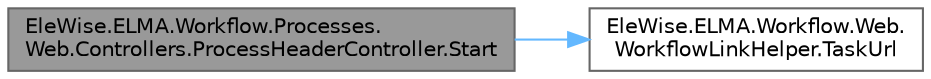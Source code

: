 digraph "EleWise.ELMA.Workflow.Processes.Web.Controllers.ProcessHeaderController.Start"
{
 // LATEX_PDF_SIZE
  bgcolor="transparent";
  edge [fontname=Helvetica,fontsize=10,labelfontname=Helvetica,labelfontsize=10];
  node [fontname=Helvetica,fontsize=10,shape=box,height=0.2,width=0.4];
  rankdir="LR";
  Node1 [id="Node000001",label="EleWise.ELMA.Workflow.Processes.\lWeb.Controllers.ProcessHeaderController.Start",height=0.2,width=0.4,color="gray40", fillcolor="grey60", style="filled", fontcolor="black",tooltip="Запустить процесс"];
  Node1 -> Node2 [id="edge1_Node000001_Node000002",color="steelblue1",style="solid",tooltip=" "];
  Node2 [id="Node000002",label="EleWise.ELMA.Workflow.Web.\lWorkflowLinkHelper.TaskUrl",height=0.2,width=0.4,color="grey40", fillcolor="white", style="filled",URL="$class_ele_wise_1_1_e_l_m_a_1_1_workflow_1_1_web_1_1_workflow_link_helper.html#a583ab0af95b24f1e4e74c6b1d5308cdd",tooltip=" "];
}
